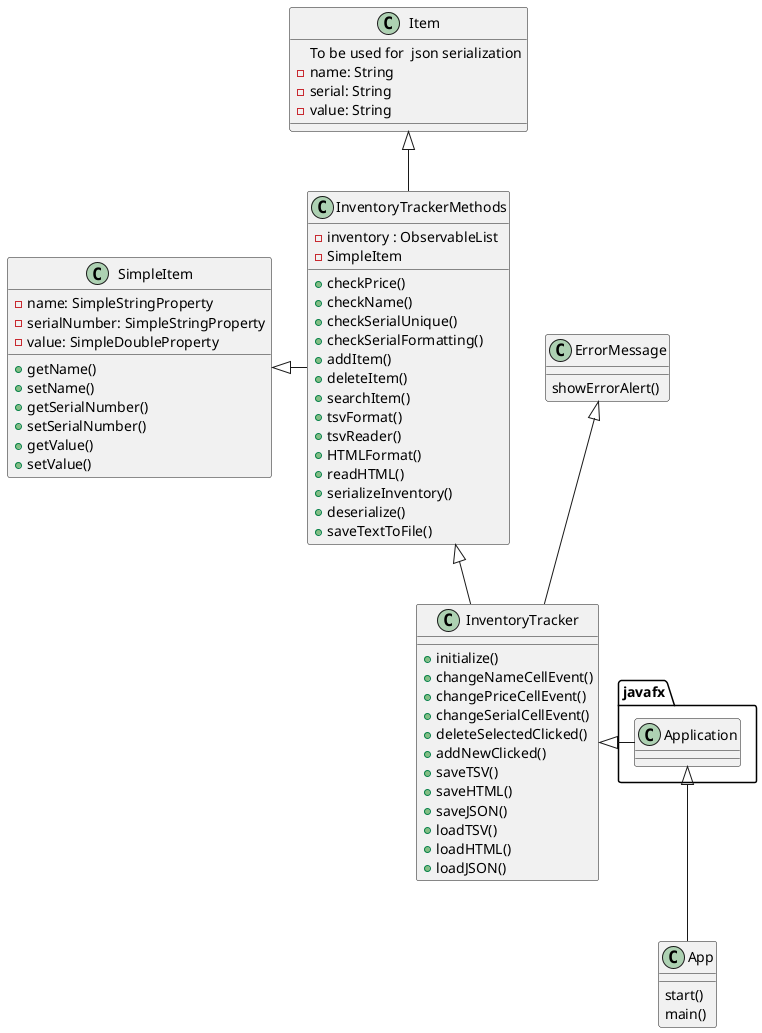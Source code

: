@startuml
'https://plantuml.com/class-diagram

class App {
    start()
    main()
}

class ErrorMessage {
    showErrorAlert()
}

class InventoryTracker {
    + initialize()
    + changeNameCellEvent()
    + changePriceCellEvent()
    + changeSerialCellEvent()
    + deleteSelectedClicked()
    + addNewClicked()
    + saveTSV()
    + saveHTML()
    + saveJSON()
    + loadTSV()
    + loadHTML()
    +loadJSON()
}

class InventoryTrackerMethods {
    - inventory : ObservableList
    - SimpleItem
    + checkPrice()
    + checkName()
    + checkSerialUnique()
    + checkSerialFormatting()
    + addItem()
    + deleteItem()
    + searchItem()
    + tsvFormat()
    + tsvReader()
    + HTMLFormat()
    + readHTML()
    + serializeInventory()
    + deserialize()
    + saveTextToFile()
}

class Item {
    To be used for  json serialization
 - name: String
 - serial: String
 - value: String
}

class SimpleItem {
    - name: SimpleStringProperty
    - serialNumber: SimpleStringProperty
    - value: SimpleDoubleProperty

    + getName()
    + setName()
    + getSerialNumber()
    + setSerialNumber()
    + getValue()
    + setValue()
}

javafx.Application <|-- App
SimpleItem <|- InventoryTrackerMethods
InventoryTrackerMethods <|-- InventoryTracker
Item <|-- InventoryTrackerMethods
ErrorMessage <|-- InventoryTracker
InventoryTracker <|- javafx.Application
@enduml